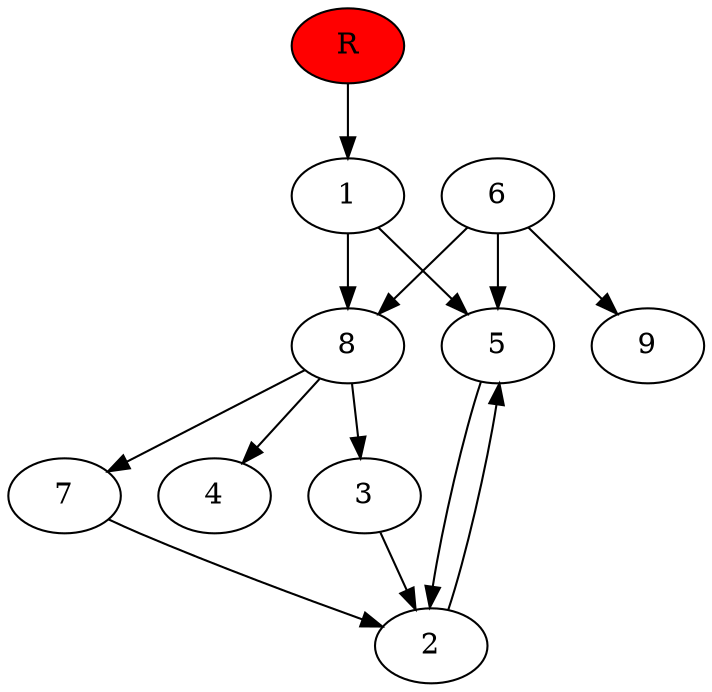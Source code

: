 digraph prb4999 {
	1
	2
	3
	4
	5
	6
	7
	8
	R [fillcolor="#ff0000" style=filled]
	1 -> 5
	1 -> 8
	2 -> 5
	3 -> 2
	5 -> 2
	6 -> 5
	6 -> 8
	6 -> 9
	7 -> 2
	8 -> 3
	8 -> 4
	8 -> 7
	R -> 1
}
